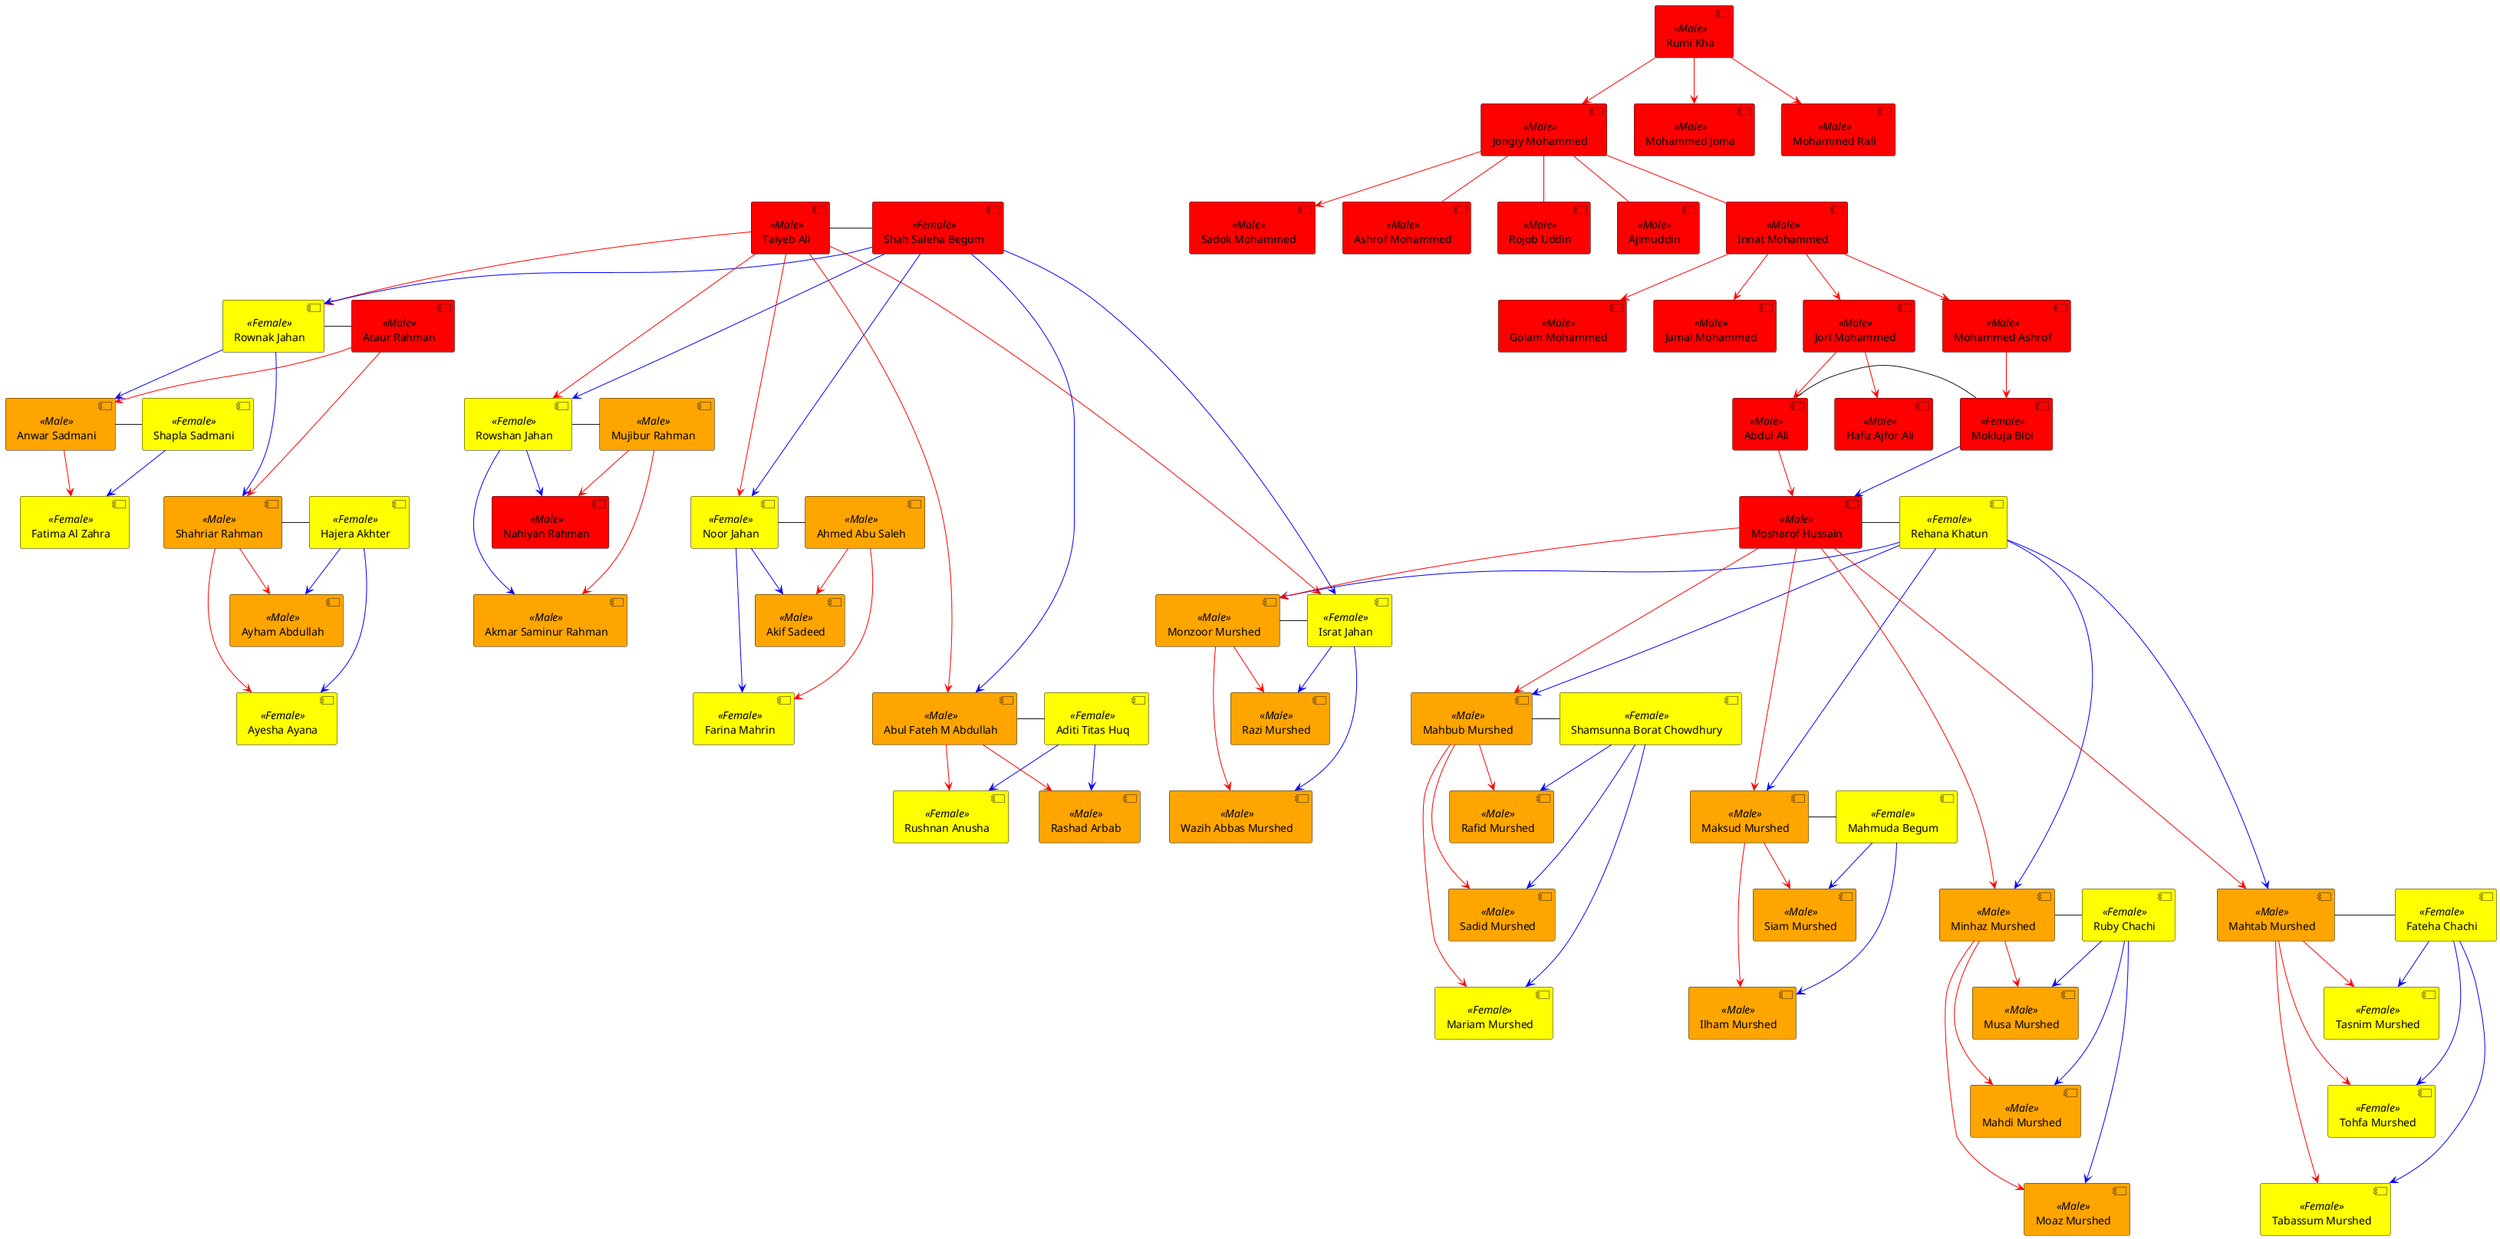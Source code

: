 @startuml FamilyTree
skinparam component {
	backgroundColor<<Male>> Orange
	backgroundColor<<Female>> Yellow
}

'Babas Side List
[Rumi Kha]<<Male>>#red

[Mohammed Joma]<<Male>>#red
[Jongiy Mohammed]<<Male>>#red
[Mohammed Rafi]<<Male>>#red

[Sadok Mohammed]<<Male>>#red
[Innat Mohammed]<<Male>>#red
[Ashrof Mohammed]<<Male>>#red
[Rojob Uddin]<<Male>>#red
[Ajimuddin]<<Male>>#red

[Golam Mohammed]<<Male>>#red
[Jamal Mohammed]<<Male>>#red
[Jori Mohammed]<<Male>>#red
[Mohammed Ashrof]<<Male>>#red

[Abdul Ali]<<Male>>#red
[Hafiz Ajfor Ali]<<Male>>#red
[Mokluja Bibi]<<Female>>#red


[Mosharof Hussain]<<Male>>#red
[Rehana Khatun]<<Female>>

[Monzoor Murshed]<<Male>>
[Israt Jahan]<<Female>>

[Mahbub Murshed]<<Male>>
[Shamsunna Borat Chowdhury]<<Female>>

[Maksud Murshed]<<Male>>
[Mahmuda Begum]<<Female>>

[Minhaz Murshed]<<Male>>
[Ruby Chachi]<<Female>>

[Mahtab Murshed]<<Male>>
[Fateha Chachi]<<Female>>

[Razi Murshed]<<Male>>
[Wazih Abbas Murshed]<<Male>>
[Rafid Murshed]<<Male>>
[Sadid Murshed]<<Male>>
[Mariam Murshed]<<Female>>
[Siam Murshed]<<Male>>
[Ilham Murshed]<<Male>>
[Musa Murshed]<<Male>>
[Mahdi Murshed]<<Male>>
[Moaz Murshed]<<Male>>
[Tasnim Murshed]<<Female>>
[Tohfa Murshed]<<Female>>
[Tabassum Murshed]<<Female>>

'Ma's Side List
[Taiyeb Ali]<<Male>>#red
[Shah Saleha Begum]<<Female>>#red

[Ataur Rahman]<<Male>>#red
[Rownak Jahan]<<Female>>
[Mujibur Rahman]<<Male>>
[Rowshan Jahan]<<Female>>
[Ahmed Abu Saleh]<<Male>>
[Noor Jahan]<<Female>>
[Abul Fateh M Abdullah]<<Male>>
[Aditi Titas Huq]<<Female>>

[Anwar Sadmani]<<Male>>
[Shapla Sadmani]<<Female>>
[Fatima Al Zahra]<<Female>>

[Shahriar Rahman]<<Male>>
[Hajera Akhter]<<Female>>
[Ayesha Ayana]<<Female>>
[Ayham Abdullah]<<Male>>

[Akmar Saminur Rahman]<<Male>>
[Nahiyan Rahman]<<Male>>#red

[Akif Sadeed]<<Male>>
[Farina Mahrin]<<Female>>

[Rushnan Anusha]<<Female>>
[Rashad Arbab]<<Male>>

'Ma's Side Begin
[Taiyeb Ali]----right-[Shah Saleha Begum]
    [Taiyeb Ali]-[#red]---->[Israt Jahan]
    [Shah Saleha Begum]-[#blue]---->[Israt Jahan]
    [Taiyeb Ali]-[#red]->[Rownak Jahan]
    [Shah Saleha Begum]-[#blue]->[Rownak Jahan]
    [Taiyeb Ali]-[#red]-->[Rowshan Jahan]
    [Shah Saleha Begum]-[#blue]-->[Rowshan Jahan]
    [Taiyeb Ali]-[#red]--->[Noor Jahan]
    [Shah Saleha Begum]-[#blue]--->[Noor Jahan]
    [Taiyeb Ali]-[#red]----->[Abul Fateh M Abdullah]
    [Shah Saleha Begum]-[#blue]----->[Abul Fateh M Abdullah]

    'Bokkhanu
    [Rownak Jahan]----right-[Ataur Rahman]
        [Ataur Rahman]-[#red]->[Anwar Sadmani]
        [Rownak Jahan]-[#blue]->[Anwar Sadmani]
        [Ataur Rahman]-[#red]-->[Shahriar Rahman]
        [Rownak Jahan]-[#blue]-->[Shahriar Rahman]

        'Ashek Bhaia
            [Anwar Sadmani]----right-[Shapla Sadmani]
                [Anwar Sadmani]-[#red]->[Fatima Al Zahra]
                [Shapla Sadmani]-[#blue]->[Fatima Al Zahra]

        'Arif Bhaia
        [Shahriar Rahman]----right-[Hajera Akhter]
            [Shahriar Rahman]-[#red]->[Ayham Abdullah]
            [Hajera Akhter]-[#blue]->[Ayham Abdullah]
            [Shahriar Rahman]-[#red]-->[Ayesha Ayana]
            [Hajera Akhter]-[#blue]-->[Ayesha Ayana]

    'Majpa Khala
    [Rowshan Jahan]----right-[Mujibur Rahman]
        [Mujibur Rahman]-[#red]-->[Akmar Saminur Rahman]
        [Rowshan Jahan]-[#blue]-->[Akmar Saminur Rahman]
        [Mujibur Rahman]-[#red]->[Nahiyan Rahman]
        [Rowshan Jahan]-[#blue]->[Nahiyan Rahman]

    'Duduma Khala
    [Noor Jahan]----right-[Ahmed Abu Saleh]
        [Ahmed Abu Saleh]-[#red]->[Akif Sadeed]
        [Noor Jahan]-[#blue]->[Akif Sadeed]
        [Ahmed Abu Saleh]-[#red]-->[Farina Mahrin]
        [Noor Jahan]-[#blue]-->[Farina Mahrin]

    'Mamu
    [Abul Fateh M Abdullah]----right-[Aditi Titas Huq]
        [Abul Fateh M Abdullah]-[#red]->[Rushnan Anusha]
        [Aditi Titas Huq]-[#blue]->[Rushnan Anusha]
        [Abul Fateh M Abdullah]-[#red]->[Rashad Arbab]
        [Aditi Titas Huq]-[#blue]->[Rashad Arbab]

' Babas Side Begin

[Rumi Kha]-[#red]->[Mohammed Joma]
[Rumi Kha]-[#red]->[Jongiy Mohammed]
[Rumi Kha]-[#red]->[Mohammed Rafi]

[Jongiy Mohammed]-[#red]->[Sadok Mohammed]
[Jongiy Mohammed]-[#red]-[Innat Mohammed]
[Jongiy Mohammed]-[#red]-[Ashrof Mohammed]
[Jongiy Mohammed]-[#red]-[Rojob Uddin]
[Jongiy Mohammed]-[#red]-[Ajimuddin]

[Innat Mohammed]-[#red]->[Golam Mohammed]
[Innat Mohammed]-[#red]->[Jamal Mohammed]
[Innat Mohammed]-[#red]->[Jori Mohammed]
[Innat Mohammed]-[#red]->[Mohammed Ashrof]

[Abdul Ali]<<Male>>#red
[Hafiz Ajfor Ali]<<Male>>#red
[Mokluja Bibi]<<Female>>#red

[Jori Mohammed]-[#red]->[Abdul Ali]
[Jori Mohammed]-[#red]->[Hafiz Ajfor Ali]

[Mohammed Ashrof]-[#red]->[Mokluja Bibi]

[Abdul Ali]----right-[Mokluja Bibi]
    [Mokluja Bibi]-[#blue]->[Mosharof Hussain]
    [Abdul Ali]-[#red]->[Mosharof Hussain]

[Mosharof Hussain]----right-[Rehana Khatun]
    [Rehana Khatun]-[#blue]->[Monzoor Murshed]
    [Mosharof Hussain]-[#red]->[Monzoor Murshed]
    [Rehana Khatun]-[#blue]-->[Mahbub Murshed]
    [Mosharof Hussain]-[#red]-->[Mahbub Murshed]
    [Rehana Khatun]-[#blue]--->[Maksud Murshed]
    [Mosharof Hussain]-[#red]--->[Maksud Murshed]
    [Rehana Khatun]-[#blue]---->[Minhaz Murshed]
    [Mosharof Hussain]-[#red]---->[Minhaz Murshed]
    [Rehana Khatun]-[#blue]---->[Mahtab Murshed]
    [Mosharof Hussain]-[#red]---->[Mahtab Murshed]

    [Monzoor Murshed]----right-[Israt Jahan]
        [Monzoor Murshed]-[#red]->[Razi Murshed]
        [Israt Jahan]-[#blue]->[Razi Murshed]
        [Monzoor Murshed]-[#red]-->[Wazih Abbas Murshed]
        [Israt Jahan]-[#blue]-->[Wazih Abbas Murshed]

    [Mahbub Murshed]----right-[Shamsunna Borat Chowdhury]
        [Mahbub Murshed]-[#red]->[Rafid Murshed]
        [Shamsunna Borat Chowdhury]-[#blue]->[Rafid Murshed]
        [Mahbub Murshed]-[#red]-->[Sadid Murshed]
        [Shamsunna Borat Chowdhury]-[#blue]-->[Sadid Murshed]
        [Mahbub Murshed]-[#red]--->[Mariam Murshed]
        [Shamsunna Borat Chowdhury]-[#blue]--->[Mariam Murshed]

    [Maksud Murshed]----right-[Mahmuda Begum]
        [Maksud Murshed]-[#red]->[Siam Murshed]
        [Mahmuda Begum]-[#blue]->[Siam Murshed]
        [Maksud Murshed]-[#red]-->[Ilham Murshed]
        [Mahmuda Begum]-[#blue]-->[Ilham Murshed]

    [Minhaz Murshed]----right-[Ruby Chachi]
        [Minhaz Murshed]-[#red]->[Musa Murshed]
        [Ruby Chachi]-[#blue]->[Musa Murshed]
        [Minhaz Murshed]-[#red]-->[Mahdi Murshed]
        [Ruby Chachi]-[#blue]-->[Mahdi Murshed]
        [Minhaz Murshed]-[#red]--->[Moaz Murshed]
        [Ruby Chachi]-[#blue]--->[Moaz Murshed]

    [Mahtab Murshed]----right-[Fateha Chachi]
        [Mahtab Murshed]-[#red]->[Tasnim Murshed]
        [Fateha Chachi]-[#blue]->[Tasnim Murshed]
        [Mahtab Murshed]-[#red]-->[Tohfa Murshed]
        [Fateha Chachi]-[#blue]-->[Tohfa Murshed]
        [Mahtab Murshed]-[#red]--->[Tabassum Murshed]
        [Fateha Chachi]-[#blue]--->[Tabassum Murshed]
' Babas Side End

@enduml
